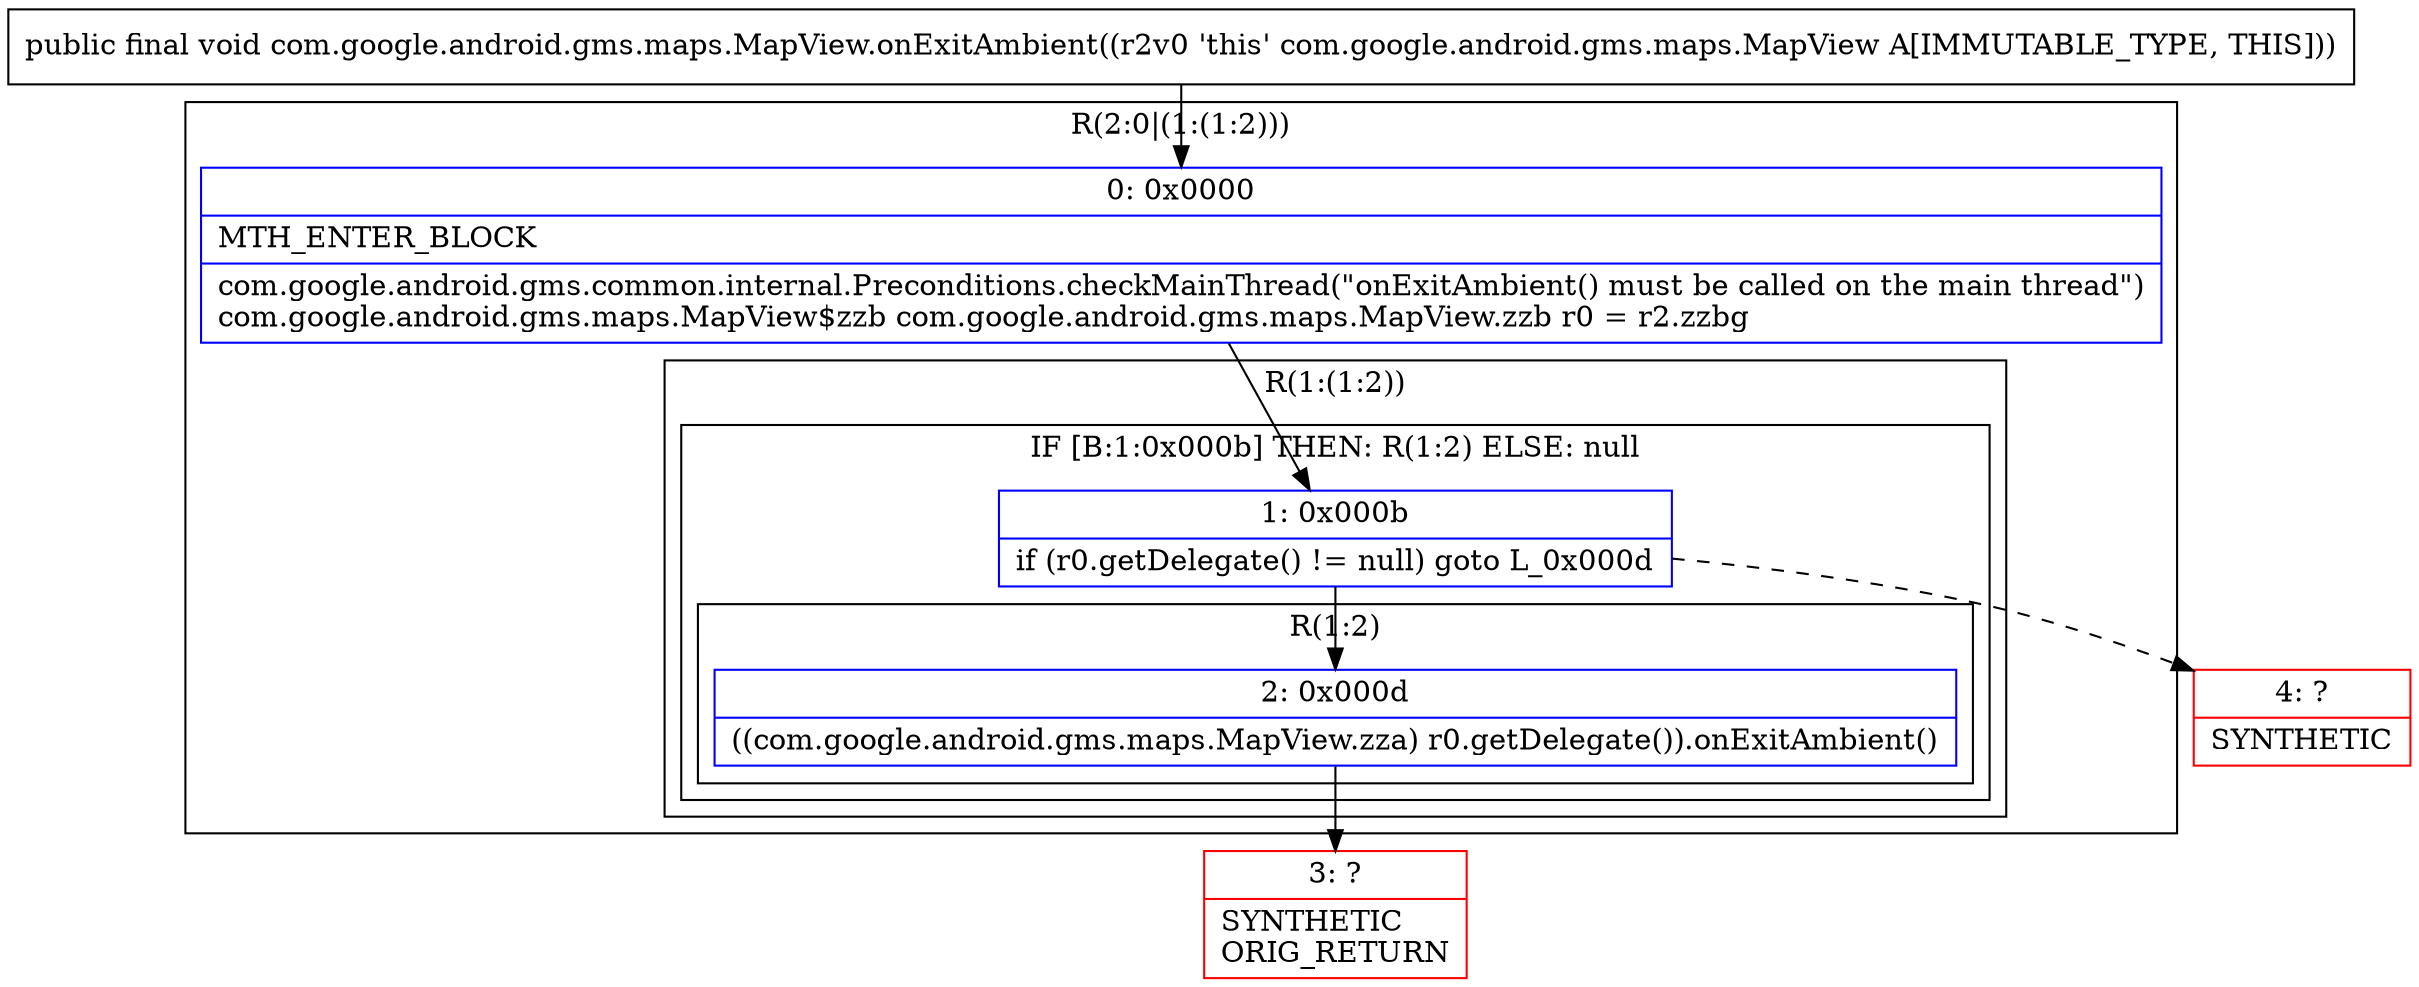digraph "CFG forcom.google.android.gms.maps.MapView.onExitAmbient()V" {
subgraph cluster_Region_94062724 {
label = "R(2:0|(1:(1:2)))";
node [shape=record,color=blue];
Node_0 [shape=record,label="{0\:\ 0x0000|MTH_ENTER_BLOCK\l|com.google.android.gms.common.internal.Preconditions.checkMainThread(\"onExitAmbient() must be called on the main thread\")\lcom.google.android.gms.maps.MapView$zzb com.google.android.gms.maps.MapView.zzb r0 = r2.zzbg\l}"];
subgraph cluster_Region_289107042 {
label = "R(1:(1:2))";
node [shape=record,color=blue];
subgraph cluster_IfRegion_1088662501 {
label = "IF [B:1:0x000b] THEN: R(1:2) ELSE: null";
node [shape=record,color=blue];
Node_1 [shape=record,label="{1\:\ 0x000b|if (r0.getDelegate() != null) goto L_0x000d\l}"];
subgraph cluster_Region_1571300879 {
label = "R(1:2)";
node [shape=record,color=blue];
Node_2 [shape=record,label="{2\:\ 0x000d|((com.google.android.gms.maps.MapView.zza) r0.getDelegate()).onExitAmbient()\l}"];
}
}
}
}
Node_3 [shape=record,color=red,label="{3\:\ ?|SYNTHETIC\lORIG_RETURN\l}"];
Node_4 [shape=record,color=red,label="{4\:\ ?|SYNTHETIC\l}"];
MethodNode[shape=record,label="{public final void com.google.android.gms.maps.MapView.onExitAmbient((r2v0 'this' com.google.android.gms.maps.MapView A[IMMUTABLE_TYPE, THIS])) }"];
MethodNode -> Node_0;
Node_0 -> Node_1;
Node_1 -> Node_2;
Node_1 -> Node_4[style=dashed];
Node_2 -> Node_3;
}


